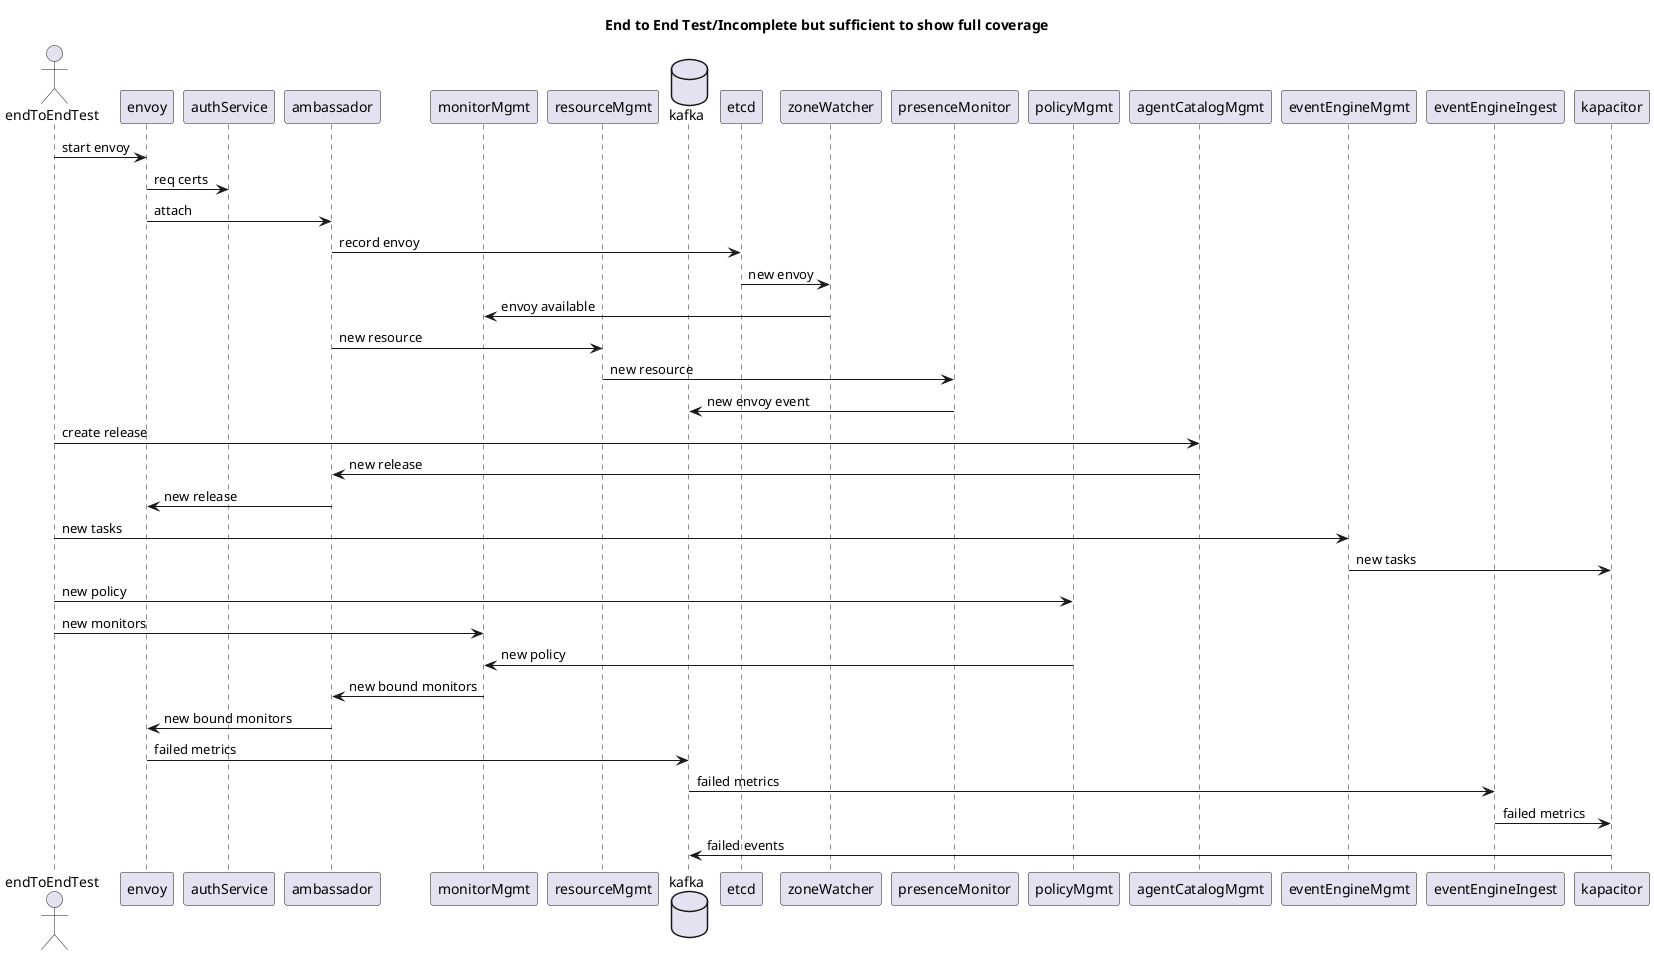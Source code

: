 @startuml

title End to End Test/Incomplete but sufficient to show full coverage

actor endToEndTest as e2et
participant envoy as en
participant authService as auth
participant ambassador as amb
participant monitorMgmt as mm
participant resourceMgmt as rm
database kafka
participant etcd
participant zoneWatcher as zw
participant presenceMonitor as preM
participant policyMgmt as polM
participant agentCatalogMgmt as acm
participant eventEngineMgmt as eem
participant eventEngineIngest as eei
participant kapacitor as kap


e2et -> en: start envoy
en -> auth: req certs
en -> amb: attach
amb -> etcd: record envoy
etcd -> zw: new envoy
zw -> mm: envoy available
amb -> rm: new resource
rm -> preM: new resource
preM -> kafka: new envoy event
e2et -> acm: create release
acm -> amb: new release
amb -> en: new release
e2et -> eem: new tasks
eem -> kap: new tasks
e2et -> polM: new policy
e2et -> mm: new monitors
polM -> mm: new policy
mm -> amb: new bound monitors
amb -> en: new bound monitors
en -> kafka: failed metrics
kafka -> eei: failed metrics
eei -> kap: failed metrics
kap -> kafka: failed events

@enduml